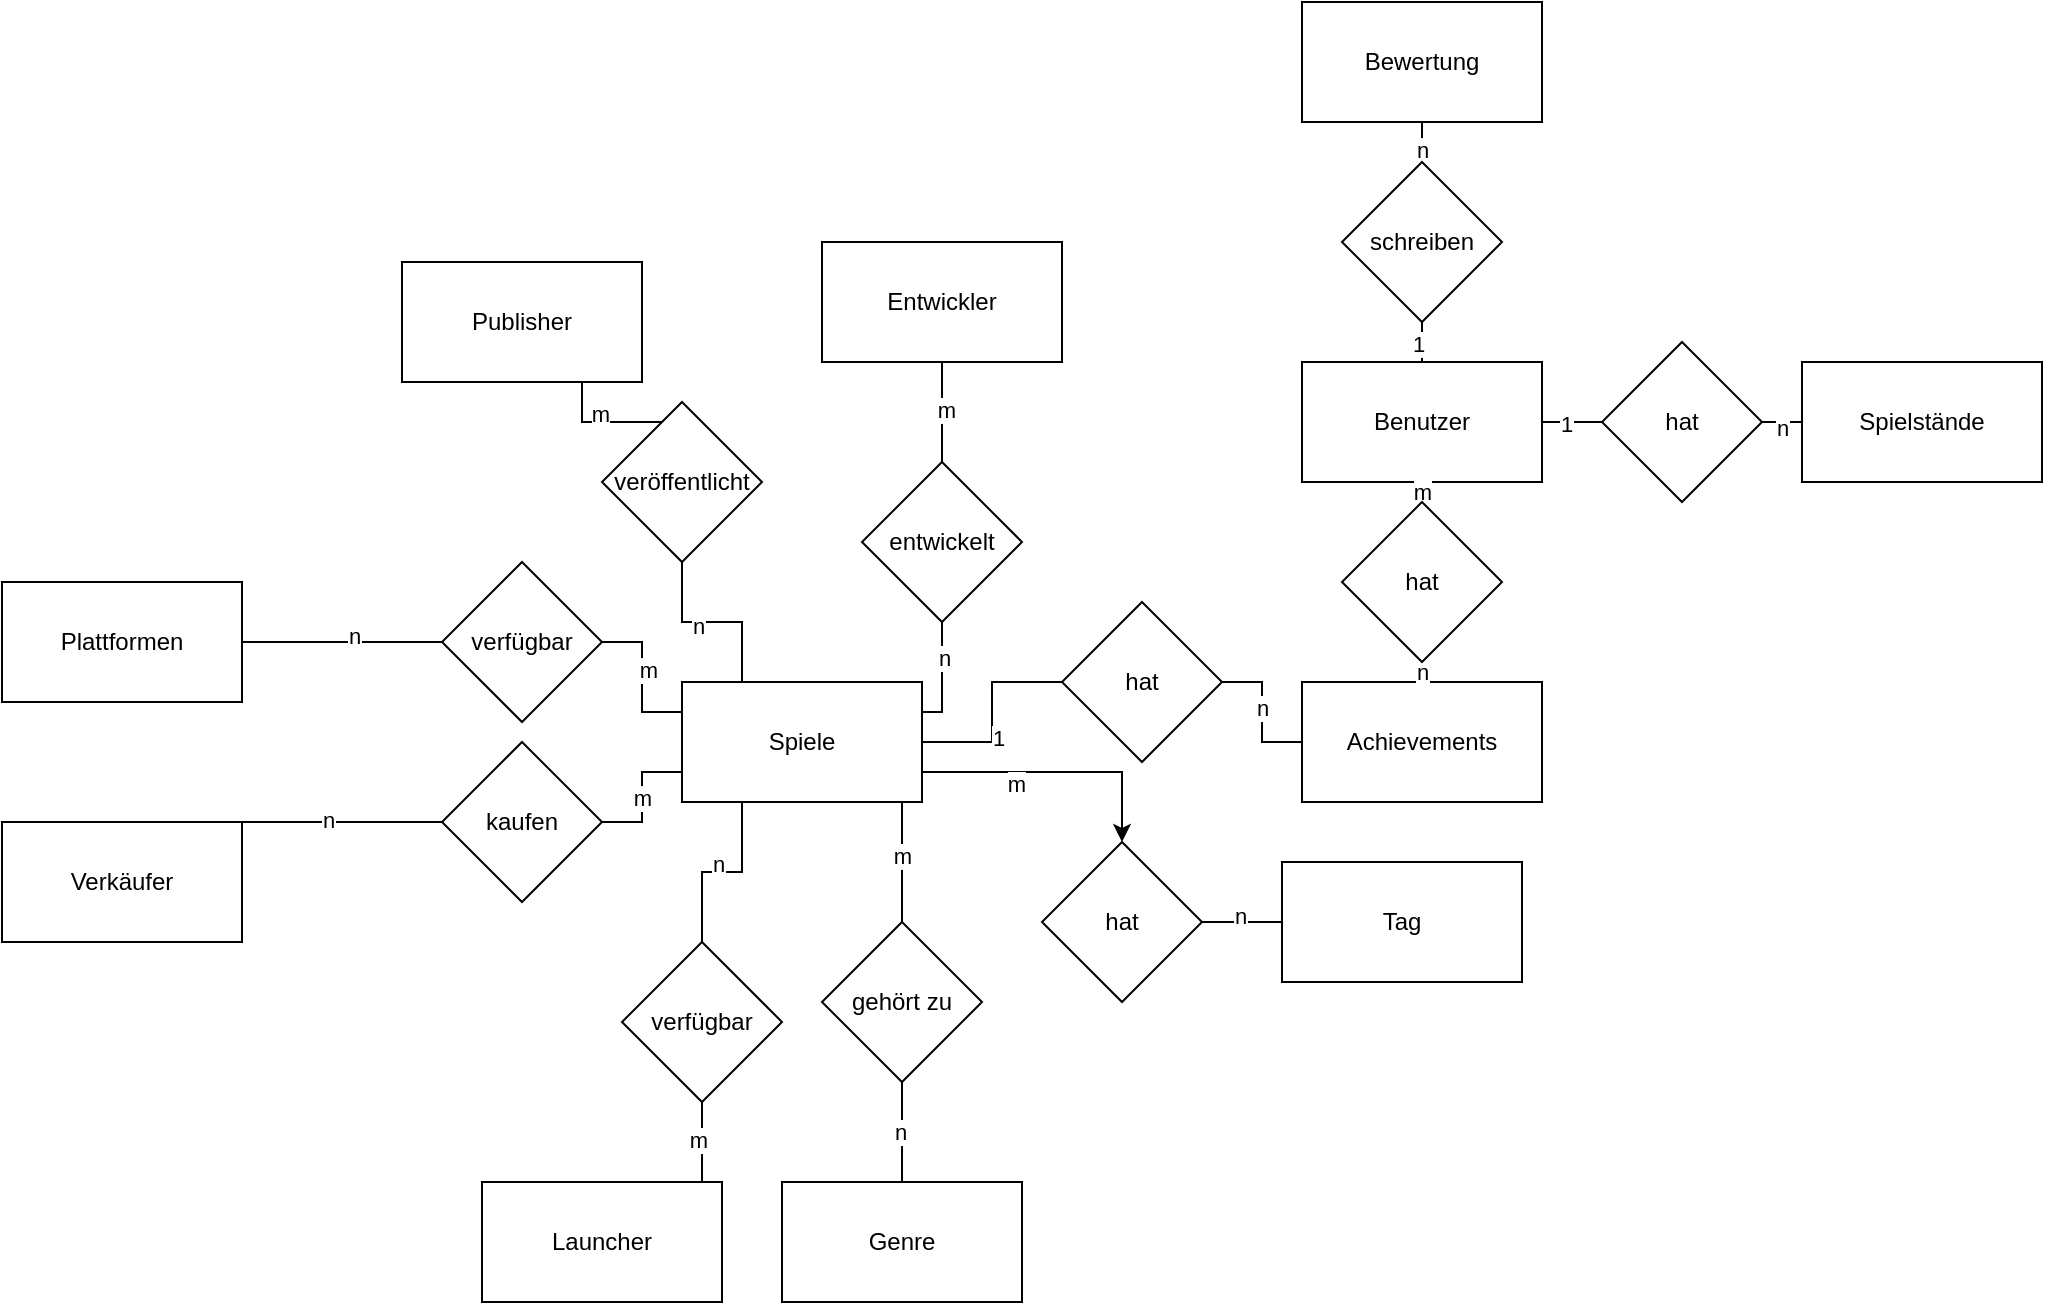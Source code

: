 <mxfile version="24.3.0" type="github">
  <diagram name="Seite-1" id="3Ed0-SD99Jg68NBAZVRs">
    <mxGraphModel dx="1761" dy="1645" grid="1" gridSize="10" guides="1" tooltips="1" connect="1" arrows="1" fold="1" page="1" pageScale="1" pageWidth="827" pageHeight="1169" math="0" shadow="0">
      <root>
        <mxCell id="0" />
        <mxCell id="1" parent="0" />
        <mxCell id="JH0JdN0bpJRm6i2AGFRD-3" style="edgeStyle=orthogonalEdgeStyle;rounded=0;orthogonalLoop=1;jettySize=auto;html=1;exitX=1;exitY=1;exitDx=0;exitDy=0;entryX=0;entryY=0.5;entryDx=0;entryDy=0;endArrow=none;endFill=0;" parent="1" source="zY_2zvcs_w1np9knwVuP-1" target="JH0JdN0bpJRm6i2AGFRD-1" edge="1">
          <mxGeometry relative="1" as="geometry">
            <Array as="points">
              <mxPoint x="330" y="270" />
              <mxPoint x="365" y="270" />
              <mxPoint x="365" y="240" />
            </Array>
          </mxGeometry>
        </mxCell>
        <mxCell id="Z03IouN4sLTGAOioVvps-32" value="1" style="edgeLabel;html=1;align=center;verticalAlign=middle;resizable=0;points=[];" vertex="1" connectable="0" parent="JH0JdN0bpJRm6i2AGFRD-3">
          <mxGeometry x="0.039" y="-3" relative="1" as="geometry">
            <mxPoint as="offset" />
          </mxGeometry>
        </mxCell>
        <mxCell id="Z03IouN4sLTGAOioVvps-11" style="edgeStyle=orthogonalEdgeStyle;rounded=0;orthogonalLoop=1;jettySize=auto;html=1;exitX=1;exitY=0.25;exitDx=0;exitDy=0;entryX=0.5;entryY=1;entryDx=0;entryDy=0;endArrow=none;endFill=0;" edge="1" parent="1" source="zY_2zvcs_w1np9knwVuP-1" target="JH0JdN0bpJRm6i2AGFRD-16">
          <mxGeometry relative="1" as="geometry">
            <Array as="points">
              <mxPoint x="340" y="255" />
            </Array>
          </mxGeometry>
        </mxCell>
        <mxCell id="Z03IouN4sLTGAOioVvps-12" value="n" style="edgeLabel;html=1;align=center;verticalAlign=middle;resizable=0;points=[];" vertex="1" connectable="0" parent="Z03IouN4sLTGAOioVvps-11">
          <mxGeometry x="0.353" y="-1" relative="1" as="geometry">
            <mxPoint as="offset" />
          </mxGeometry>
        </mxCell>
        <mxCell id="Z03IouN4sLTGAOioVvps-34" style="edgeStyle=orthogonalEdgeStyle;rounded=0;orthogonalLoop=1;jettySize=auto;html=1;exitX=1;exitY=0.75;exitDx=0;exitDy=0;" edge="1" parent="1" source="zY_2zvcs_w1np9knwVuP-1" target="Z03IouN4sLTGAOioVvps-33">
          <mxGeometry relative="1" as="geometry" />
        </mxCell>
        <mxCell id="Z03IouN4sLTGAOioVvps-35" value="m" style="edgeLabel;html=1;align=center;verticalAlign=middle;resizable=0;points=[];" vertex="1" connectable="0" parent="Z03IouN4sLTGAOioVvps-34">
          <mxGeometry x="-0.309" y="-6" relative="1" as="geometry">
            <mxPoint as="offset" />
          </mxGeometry>
        </mxCell>
        <mxCell id="zY_2zvcs_w1np9knwVuP-1" value="&lt;div&gt;Spiele&lt;/div&gt;" style="rounded=0;whiteSpace=wrap;html=1;" parent="1" vertex="1">
          <mxGeometry x="210" y="240" width="120" height="60" as="geometry" />
        </mxCell>
        <mxCell id="zY_2zvcs_w1np9knwVuP-2" value="&lt;div&gt;Entwickler&lt;/div&gt;" style="rounded=0;whiteSpace=wrap;html=1;" parent="1" vertex="1">
          <mxGeometry x="280" y="20" width="120" height="60" as="geometry" />
        </mxCell>
        <mxCell id="zY_2zvcs_w1np9knwVuP-3" value="&lt;div&gt;Plattformen&lt;/div&gt;" style="rounded=0;whiteSpace=wrap;html=1;" parent="1" vertex="1">
          <mxGeometry x="-130" y="190" width="120" height="60" as="geometry" />
        </mxCell>
        <mxCell id="Z03IouN4sLTGAOioVvps-26" style="edgeStyle=orthogonalEdgeStyle;rounded=0;orthogonalLoop=1;jettySize=auto;html=1;exitX=0.75;exitY=0;exitDx=0;exitDy=0;entryX=0.5;entryY=1;entryDx=0;entryDy=0;endArrow=none;endFill=0;" edge="1" parent="1" source="zY_2zvcs_w1np9knwVuP-4" target="JH0JdN0bpJRm6i2AGFRD-13">
          <mxGeometry relative="1" as="geometry">
            <Array as="points">
              <mxPoint x="220" y="490" />
            </Array>
          </mxGeometry>
        </mxCell>
        <mxCell id="Z03IouN4sLTGAOioVvps-27" value="m" style="edgeLabel;html=1;align=center;verticalAlign=middle;resizable=0;points=[];" vertex="1" connectable="0" parent="Z03IouN4sLTGAOioVvps-26">
          <mxGeometry x="0.374" y="2" relative="1" as="geometry">
            <mxPoint as="offset" />
          </mxGeometry>
        </mxCell>
        <mxCell id="zY_2zvcs_w1np9knwVuP-4" value="&lt;div&gt;Launcher&lt;/div&gt;" style="rounded=0;whiteSpace=wrap;html=1;" parent="1" vertex="1">
          <mxGeometry x="110" y="490" width="120" height="60" as="geometry" />
        </mxCell>
        <mxCell id="Z03IouN4sLTGAOioVvps-16" style="edgeStyle=orthogonalEdgeStyle;rounded=0;orthogonalLoop=1;jettySize=auto;html=1;exitX=1;exitY=0.5;exitDx=0;exitDy=0;entryX=0;entryY=0.5;entryDx=0;entryDy=0;endArrow=none;endFill=0;" edge="1" parent="1" source="zY_2zvcs_w1np9knwVuP-5" target="JH0JdN0bpJRm6i2AGFRD-24">
          <mxGeometry relative="1" as="geometry" />
        </mxCell>
        <mxCell id="Z03IouN4sLTGAOioVvps-17" value="1" style="edgeLabel;html=1;align=center;verticalAlign=middle;resizable=0;points=[];" vertex="1" connectable="0" parent="Z03IouN4sLTGAOioVvps-16">
          <mxGeometry x="-0.21" y="-1" relative="1" as="geometry">
            <mxPoint as="offset" />
          </mxGeometry>
        </mxCell>
        <mxCell id="zY_2zvcs_w1np9knwVuP-5" value="Benutzer" style="rounded=0;whiteSpace=wrap;html=1;" parent="1" vertex="1">
          <mxGeometry x="520" y="80" width="120" height="60" as="geometry" />
        </mxCell>
        <mxCell id="zY_2zvcs_w1np9knwVuP-6" value="Bewertung" style="rounded=0;whiteSpace=wrap;html=1;" parent="1" vertex="1">
          <mxGeometry x="520" y="-100" width="120" height="60" as="geometry" />
        </mxCell>
        <mxCell id="zY_2zvcs_w1np9knwVuP-7" value="Spielstände" style="rounded=0;whiteSpace=wrap;html=1;" parent="1" vertex="1">
          <mxGeometry x="770" y="80" width="120" height="60" as="geometry" />
        </mxCell>
        <mxCell id="JH0JdN0bpJRm6i2AGFRD-22" style="edgeStyle=orthogonalEdgeStyle;rounded=0;orthogonalLoop=1;jettySize=auto;html=1;exitX=0.75;exitY=1;exitDx=0;exitDy=0;entryX=0.5;entryY=0;entryDx=0;entryDy=0;endArrow=none;endFill=0;" parent="1" source="zY_2zvcs_w1np9knwVuP-8" target="JH0JdN0bpJRm6i2AGFRD-19" edge="1">
          <mxGeometry relative="1" as="geometry" />
        </mxCell>
        <mxCell id="Z03IouN4sLTGAOioVvps-8" value="m" style="edgeLabel;html=1;align=center;verticalAlign=middle;resizable=0;points=[];" vertex="1" connectable="0" parent="JH0JdN0bpJRm6i2AGFRD-22">
          <mxGeometry x="-0.27" y="4" relative="1" as="geometry">
            <mxPoint as="offset" />
          </mxGeometry>
        </mxCell>
        <mxCell id="zY_2zvcs_w1np9knwVuP-8" value="Publisher" style="rounded=0;whiteSpace=wrap;html=1;" parent="1" vertex="1">
          <mxGeometry x="70" y="30" width="120" height="60" as="geometry" />
        </mxCell>
        <mxCell id="zY_2zvcs_w1np9knwVuP-9" value="Achievements" style="rounded=0;whiteSpace=wrap;html=1;" parent="1" vertex="1">
          <mxGeometry x="520" y="240" width="120" height="60" as="geometry" />
        </mxCell>
        <mxCell id="zY_2zvcs_w1np9knwVuP-10" value="Verkäufer" style="rounded=0;whiteSpace=wrap;html=1;" parent="1" vertex="1">
          <mxGeometry x="-130" y="310" width="120" height="60" as="geometry" />
        </mxCell>
        <mxCell id="zY_2zvcs_w1np9knwVuP-11" value="Genre" style="rounded=0;whiteSpace=wrap;html=1;" parent="1" vertex="1">
          <mxGeometry x="260" y="490" width="120" height="60" as="geometry" />
        </mxCell>
        <mxCell id="JH0JdN0bpJRm6i2AGFRD-2" style="edgeStyle=orthogonalEdgeStyle;rounded=0;orthogonalLoop=1;jettySize=auto;html=1;exitX=1;exitY=0.5;exitDx=0;exitDy=0;entryX=0;entryY=0.5;entryDx=0;entryDy=0;curved=0;endArrow=none;endFill=0;" parent="1" source="JH0JdN0bpJRm6i2AGFRD-1" target="zY_2zvcs_w1np9knwVuP-9" edge="1">
          <mxGeometry relative="1" as="geometry" />
        </mxCell>
        <mxCell id="Z03IouN4sLTGAOioVvps-20" value="n" style="edgeLabel;html=1;align=center;verticalAlign=middle;resizable=0;points=[];" vertex="1" connectable="0" parent="JH0JdN0bpJRm6i2AGFRD-2">
          <mxGeometry x="-0.057" relative="1" as="geometry">
            <mxPoint as="offset" />
          </mxGeometry>
        </mxCell>
        <mxCell id="JH0JdN0bpJRm6i2AGFRD-1" value="hat" style="rhombus;whiteSpace=wrap;html=1;" parent="1" vertex="1">
          <mxGeometry x="400" y="200" width="80" height="80" as="geometry" />
        </mxCell>
        <mxCell id="JH0JdN0bpJRm6i2AGFRD-5" style="edgeStyle=orthogonalEdgeStyle;rounded=0;orthogonalLoop=1;jettySize=auto;html=1;exitX=0.5;exitY=0;exitDx=0;exitDy=0;entryX=0.5;entryY=1;entryDx=0;entryDy=0;endArrow=none;endFill=0;" parent="1" source="JH0JdN0bpJRm6i2AGFRD-4" target="zY_2zvcs_w1np9knwVuP-1" edge="1">
          <mxGeometry relative="1" as="geometry">
            <Array as="points">
              <mxPoint x="320" y="300" />
            </Array>
          </mxGeometry>
        </mxCell>
        <mxCell id="Z03IouN4sLTGAOioVvps-23" value="m" style="edgeLabel;html=1;align=center;verticalAlign=middle;resizable=0;points=[];" vertex="1" connectable="0" parent="JH0JdN0bpJRm6i2AGFRD-5">
          <mxGeometry x="-0.402" relative="1" as="geometry">
            <mxPoint as="offset" />
          </mxGeometry>
        </mxCell>
        <mxCell id="JH0JdN0bpJRm6i2AGFRD-4" value="&lt;div&gt;gehört zu&lt;/div&gt;" style="rhombus;whiteSpace=wrap;html=1;" parent="1" vertex="1">
          <mxGeometry x="280" y="360" width="80" height="80" as="geometry" />
        </mxCell>
        <mxCell id="JH0JdN0bpJRm6i2AGFRD-6" style="edgeStyle=orthogonalEdgeStyle;rounded=0;orthogonalLoop=1;jettySize=auto;html=1;exitX=0.5;exitY=1;exitDx=0;exitDy=0;entryX=0.5;entryY=0;entryDx=0;entryDy=0;endArrow=none;endFill=0;" parent="1" source="JH0JdN0bpJRm6i2AGFRD-4" target="zY_2zvcs_w1np9knwVuP-11" edge="1">
          <mxGeometry relative="1" as="geometry">
            <mxPoint x="320" y="460" as="targetPoint" />
          </mxGeometry>
        </mxCell>
        <mxCell id="Z03IouN4sLTGAOioVvps-22" value="n" style="edgeLabel;html=1;align=center;verticalAlign=middle;resizable=0;points=[];" vertex="1" connectable="0" parent="JH0JdN0bpJRm6i2AGFRD-6">
          <mxGeometry x="-0.004" y="-1" relative="1" as="geometry">
            <mxPoint as="offset" />
          </mxGeometry>
        </mxCell>
        <mxCell id="JH0JdN0bpJRm6i2AGFRD-8" style="edgeStyle=orthogonalEdgeStyle;rounded=0;orthogonalLoop=1;jettySize=auto;html=1;exitX=0;exitY=0.5;exitDx=0;exitDy=0;entryX=1;entryY=0;entryDx=0;entryDy=0;endArrow=none;endFill=0;" parent="1" source="JH0JdN0bpJRm6i2AGFRD-7" target="zY_2zvcs_w1np9knwVuP-10" edge="1">
          <mxGeometry relative="1" as="geometry">
            <Array as="points">
              <mxPoint x="-10" y="310" />
            </Array>
          </mxGeometry>
        </mxCell>
        <mxCell id="Z03IouN4sLTGAOioVvps-28" value="n" style="edgeLabel;html=1;align=center;verticalAlign=middle;resizable=0;points=[];" vertex="1" connectable="0" parent="JH0JdN0bpJRm6i2AGFRD-8">
          <mxGeometry x="0.138" y="-1" relative="1" as="geometry">
            <mxPoint as="offset" />
          </mxGeometry>
        </mxCell>
        <mxCell id="JH0JdN0bpJRm6i2AGFRD-9" style="edgeStyle=orthogonalEdgeStyle;rounded=0;orthogonalLoop=1;jettySize=auto;html=1;exitX=1;exitY=0.5;exitDx=0;exitDy=0;entryX=0;entryY=0.75;entryDx=0;entryDy=0;endArrow=none;endFill=0;" parent="1" source="JH0JdN0bpJRm6i2AGFRD-7" target="zY_2zvcs_w1np9knwVuP-1" edge="1">
          <mxGeometry relative="1" as="geometry">
            <Array as="points">
              <mxPoint x="190" y="310" />
              <mxPoint x="190" y="285" />
            </Array>
          </mxGeometry>
        </mxCell>
        <mxCell id="Z03IouN4sLTGAOioVvps-29" value="m" style="edgeLabel;html=1;align=center;verticalAlign=middle;resizable=0;points=[];" vertex="1" connectable="0" parent="JH0JdN0bpJRm6i2AGFRD-9">
          <mxGeometry x="-0.022" relative="1" as="geometry">
            <mxPoint as="offset" />
          </mxGeometry>
        </mxCell>
        <mxCell id="JH0JdN0bpJRm6i2AGFRD-7" value="&lt;div&gt;kaufen&lt;br&gt;&lt;/div&gt;" style="rhombus;whiteSpace=wrap;html=1;" parent="1" vertex="1">
          <mxGeometry x="90" y="270" width="80" height="80" as="geometry" />
        </mxCell>
        <mxCell id="JH0JdN0bpJRm6i2AGFRD-11" style="edgeStyle=orthogonalEdgeStyle;rounded=0;orthogonalLoop=1;jettySize=auto;html=1;exitX=1;exitY=0.5;exitDx=0;exitDy=0;entryX=0;entryY=0.25;entryDx=0;entryDy=0;endArrow=none;endFill=0;" parent="1" source="JH0JdN0bpJRm6i2AGFRD-10" target="zY_2zvcs_w1np9knwVuP-1" edge="1">
          <mxGeometry relative="1" as="geometry" />
        </mxCell>
        <mxCell id="Z03IouN4sLTGAOioVvps-31" value="m" style="edgeLabel;html=1;align=center;verticalAlign=middle;resizable=0;points=[];" vertex="1" connectable="0" parent="JH0JdN0bpJRm6i2AGFRD-11">
          <mxGeometry x="-0.099" y="3" relative="1" as="geometry">
            <mxPoint as="offset" />
          </mxGeometry>
        </mxCell>
        <mxCell id="JH0JdN0bpJRm6i2AGFRD-12" style="edgeStyle=orthogonalEdgeStyle;rounded=0;orthogonalLoop=1;jettySize=auto;html=1;exitX=0;exitY=0.5;exitDx=0;exitDy=0;endArrow=none;endFill=0;" parent="1" source="JH0JdN0bpJRm6i2AGFRD-10" target="zY_2zvcs_w1np9knwVuP-3" edge="1">
          <mxGeometry relative="1" as="geometry" />
        </mxCell>
        <mxCell id="Z03IouN4sLTGAOioVvps-30" value="n" style="edgeLabel;html=1;align=center;verticalAlign=middle;resizable=0;points=[];" vertex="1" connectable="0" parent="JH0JdN0bpJRm6i2AGFRD-12">
          <mxGeometry x="-0.118" y="-3" relative="1" as="geometry">
            <mxPoint as="offset" />
          </mxGeometry>
        </mxCell>
        <mxCell id="JH0JdN0bpJRm6i2AGFRD-10" value="verfügbar" style="rhombus;whiteSpace=wrap;html=1;" parent="1" vertex="1">
          <mxGeometry x="90" y="180" width="80" height="80" as="geometry" />
        </mxCell>
        <mxCell id="Z03IouN4sLTGAOioVvps-2" style="edgeStyle=orthogonalEdgeStyle;rounded=0;orthogonalLoop=1;jettySize=auto;html=1;exitX=0.5;exitY=0;exitDx=0;exitDy=0;entryX=0.25;entryY=1;entryDx=0;entryDy=0;endArrow=none;endFill=0;" edge="1" parent="1" source="JH0JdN0bpJRm6i2AGFRD-13" target="zY_2zvcs_w1np9knwVuP-1">
          <mxGeometry relative="1" as="geometry" />
        </mxCell>
        <mxCell id="Z03IouN4sLTGAOioVvps-24" value="n" style="edgeLabel;html=1;align=center;verticalAlign=middle;resizable=0;points=[];" vertex="1" connectable="0" parent="Z03IouN4sLTGAOioVvps-2">
          <mxGeometry x="-0.042" y="4" relative="1" as="geometry">
            <mxPoint as="offset" />
          </mxGeometry>
        </mxCell>
        <mxCell id="JH0JdN0bpJRm6i2AGFRD-13" value="&lt;div&gt;verfügbar&lt;/div&gt;" style="rhombus;whiteSpace=wrap;html=1;" parent="1" vertex="1">
          <mxGeometry x="180" y="370" width="80" height="80" as="geometry" />
        </mxCell>
        <mxCell id="JH0JdN0bpJRm6i2AGFRD-18" style="edgeStyle=orthogonalEdgeStyle;rounded=0;orthogonalLoop=1;jettySize=auto;html=1;exitX=0.5;exitY=0;exitDx=0;exitDy=0;entryX=0.5;entryY=1;entryDx=0;entryDy=0;endArrow=none;endFill=0;" parent="1" source="JH0JdN0bpJRm6i2AGFRD-16" target="zY_2zvcs_w1np9knwVuP-2" edge="1">
          <mxGeometry relative="1" as="geometry" />
        </mxCell>
        <mxCell id="Z03IouN4sLTGAOioVvps-5" value="m" style="edgeLabel;html=1;align=center;verticalAlign=middle;resizable=0;points=[];" vertex="1" connectable="0" parent="JH0JdN0bpJRm6i2AGFRD-18">
          <mxGeometry x="0.064" y="-2" relative="1" as="geometry">
            <mxPoint as="offset" />
          </mxGeometry>
        </mxCell>
        <mxCell id="JH0JdN0bpJRm6i2AGFRD-16" value="entwickelt" style="rhombus;whiteSpace=wrap;html=1;" parent="1" vertex="1">
          <mxGeometry x="300" y="130" width="80" height="80" as="geometry" />
        </mxCell>
        <mxCell id="JH0JdN0bpJRm6i2AGFRD-21" style="edgeStyle=orthogonalEdgeStyle;rounded=0;orthogonalLoop=1;jettySize=auto;html=1;exitX=0.5;exitY=1;exitDx=0;exitDy=0;entryX=0.25;entryY=0;entryDx=0;entryDy=0;endArrow=none;endFill=0;" parent="1" source="JH0JdN0bpJRm6i2AGFRD-19" target="zY_2zvcs_w1np9knwVuP-1" edge="1">
          <mxGeometry relative="1" as="geometry" />
        </mxCell>
        <mxCell id="Z03IouN4sLTGAOioVvps-13" value="n" style="edgeLabel;html=1;align=center;verticalAlign=middle;resizable=0;points=[];" vertex="1" connectable="0" parent="JH0JdN0bpJRm6i2AGFRD-21">
          <mxGeometry x="-0.155" y="-2" relative="1" as="geometry">
            <mxPoint as="offset" />
          </mxGeometry>
        </mxCell>
        <mxCell id="JH0JdN0bpJRm6i2AGFRD-19" value="&lt;div&gt;veröffentlicht&lt;/div&gt;" style="rhombus;whiteSpace=wrap;html=1;" parent="1" vertex="1">
          <mxGeometry x="170" y="100" width="80" height="80" as="geometry" />
        </mxCell>
        <mxCell id="JH0JdN0bpJRm6i2AGFRD-25" style="edgeStyle=orthogonalEdgeStyle;rounded=0;orthogonalLoop=1;jettySize=auto;html=1;exitX=1;exitY=0.5;exitDx=0;exitDy=0;entryX=0;entryY=0.5;entryDx=0;entryDy=0;endArrow=none;endFill=0;" parent="1" source="JH0JdN0bpJRm6i2AGFRD-24" target="zY_2zvcs_w1np9knwVuP-7" edge="1">
          <mxGeometry relative="1" as="geometry" />
        </mxCell>
        <mxCell id="Z03IouN4sLTGAOioVvps-15" value="n" style="edgeLabel;html=1;align=center;verticalAlign=middle;resizable=0;points=[];" vertex="1" connectable="0" parent="JH0JdN0bpJRm6i2AGFRD-25">
          <mxGeometry x="-0.04" y="-3" relative="1" as="geometry">
            <mxPoint as="offset" />
          </mxGeometry>
        </mxCell>
        <mxCell id="JH0JdN0bpJRm6i2AGFRD-24" value="hat" style="rhombus;whiteSpace=wrap;html=1;" parent="1" vertex="1">
          <mxGeometry x="670" y="70" width="80" height="80" as="geometry" />
        </mxCell>
        <mxCell id="JH0JdN0bpJRm6i2AGFRD-28" style="edgeStyle=orthogonalEdgeStyle;rounded=0;orthogonalLoop=1;jettySize=auto;html=1;exitX=0.5;exitY=0;exitDx=0;exitDy=0;entryX=0.5;entryY=1;entryDx=0;entryDy=0;endArrow=none;endFill=0;" parent="1" source="JH0JdN0bpJRm6i2AGFRD-27" target="zY_2zvcs_w1np9knwVuP-5" edge="1">
          <mxGeometry relative="1" as="geometry" />
        </mxCell>
        <mxCell id="Z03IouN4sLTGAOioVvps-19" value="m" style="edgeLabel;html=1;align=center;verticalAlign=middle;resizable=0;points=[];" vertex="1" connectable="0" parent="JH0JdN0bpJRm6i2AGFRD-28">
          <mxGeometry x="0.069" relative="1" as="geometry">
            <mxPoint as="offset" />
          </mxGeometry>
        </mxCell>
        <mxCell id="JH0JdN0bpJRm6i2AGFRD-29" style="edgeStyle=orthogonalEdgeStyle;rounded=0;orthogonalLoop=1;jettySize=auto;html=1;exitX=0.5;exitY=1;exitDx=0;exitDy=0;entryX=0.5;entryY=0;entryDx=0;entryDy=0;endArrow=none;endFill=0;" parent="1" source="JH0JdN0bpJRm6i2AGFRD-27" target="zY_2zvcs_w1np9knwVuP-9" edge="1">
          <mxGeometry relative="1" as="geometry" />
        </mxCell>
        <mxCell id="Z03IouN4sLTGAOioVvps-18" value="n" style="edgeLabel;html=1;align=center;verticalAlign=middle;resizable=0;points=[];" vertex="1" connectable="0" parent="JH0JdN0bpJRm6i2AGFRD-29">
          <mxGeometry x="0.036" relative="1" as="geometry">
            <mxPoint as="offset" />
          </mxGeometry>
        </mxCell>
        <mxCell id="JH0JdN0bpJRm6i2AGFRD-27" value="hat" style="rhombus;whiteSpace=wrap;html=1;" parent="1" vertex="1">
          <mxGeometry x="540" y="150" width="80" height="80" as="geometry" />
        </mxCell>
        <mxCell id="JH0JdN0bpJRm6i2AGFRD-31" style="edgeStyle=orthogonalEdgeStyle;rounded=0;orthogonalLoop=1;jettySize=auto;html=1;exitX=0.5;exitY=0;exitDx=0;exitDy=0;entryX=0.5;entryY=1;entryDx=0;entryDy=0;endArrow=none;endFill=0;" parent="1" source="JH0JdN0bpJRm6i2AGFRD-30" target="zY_2zvcs_w1np9knwVuP-6" edge="1">
          <mxGeometry relative="1" as="geometry" />
        </mxCell>
        <mxCell id="Z03IouN4sLTGAOioVvps-9" value="n" style="edgeLabel;html=1;align=center;verticalAlign=middle;resizable=0;points=[];" vertex="1" connectable="0" parent="JH0JdN0bpJRm6i2AGFRD-31">
          <mxGeometry x="-0.34" relative="1" as="geometry">
            <mxPoint as="offset" />
          </mxGeometry>
        </mxCell>
        <mxCell id="JH0JdN0bpJRm6i2AGFRD-32" style="edgeStyle=orthogonalEdgeStyle;rounded=0;orthogonalLoop=1;jettySize=auto;html=1;exitX=0.5;exitY=1;exitDx=0;exitDy=0;entryX=0.5;entryY=0;entryDx=0;entryDy=0;endArrow=none;endFill=0;" parent="1" source="JH0JdN0bpJRm6i2AGFRD-30" target="zY_2zvcs_w1np9knwVuP-5" edge="1">
          <mxGeometry relative="1" as="geometry" />
        </mxCell>
        <mxCell id="Z03IouN4sLTGAOioVvps-10" value="1" style="edgeLabel;html=1;align=center;verticalAlign=middle;resizable=0;points=[];" vertex="1" connectable="0" parent="JH0JdN0bpJRm6i2AGFRD-32">
          <mxGeometry x="0.1" y="-2" relative="1" as="geometry">
            <mxPoint as="offset" />
          </mxGeometry>
        </mxCell>
        <mxCell id="JH0JdN0bpJRm6i2AGFRD-30" value="schreiben" style="rhombus;whiteSpace=wrap;html=1;" parent="1" vertex="1">
          <mxGeometry x="540" y="-20" width="80" height="80" as="geometry" />
        </mxCell>
        <mxCell id="Z03IouN4sLTGAOioVvps-38" style="edgeStyle=orthogonalEdgeStyle;rounded=0;orthogonalLoop=1;jettySize=auto;html=1;exitX=1;exitY=0.5;exitDx=0;exitDy=0;entryX=0;entryY=0.5;entryDx=0;entryDy=0;endArrow=none;endFill=0;" edge="1" parent="1" source="Z03IouN4sLTGAOioVvps-33" target="Z03IouN4sLTGAOioVvps-36">
          <mxGeometry relative="1" as="geometry" />
        </mxCell>
        <mxCell id="Z03IouN4sLTGAOioVvps-39" value="n" style="edgeLabel;html=1;align=center;verticalAlign=middle;resizable=0;points=[];" vertex="1" connectable="0" parent="Z03IouN4sLTGAOioVvps-38">
          <mxGeometry x="-0.079" y="3" relative="1" as="geometry">
            <mxPoint as="offset" />
          </mxGeometry>
        </mxCell>
        <mxCell id="Z03IouN4sLTGAOioVvps-33" value="hat" style="rhombus;whiteSpace=wrap;html=1;" vertex="1" parent="1">
          <mxGeometry x="390" y="320" width="80" height="80" as="geometry" />
        </mxCell>
        <mxCell id="Z03IouN4sLTGAOioVvps-36" value="Tag" style="rounded=0;whiteSpace=wrap;html=1;" vertex="1" parent="1">
          <mxGeometry x="510" y="330" width="120" height="60" as="geometry" />
        </mxCell>
      </root>
    </mxGraphModel>
  </diagram>
</mxfile>
